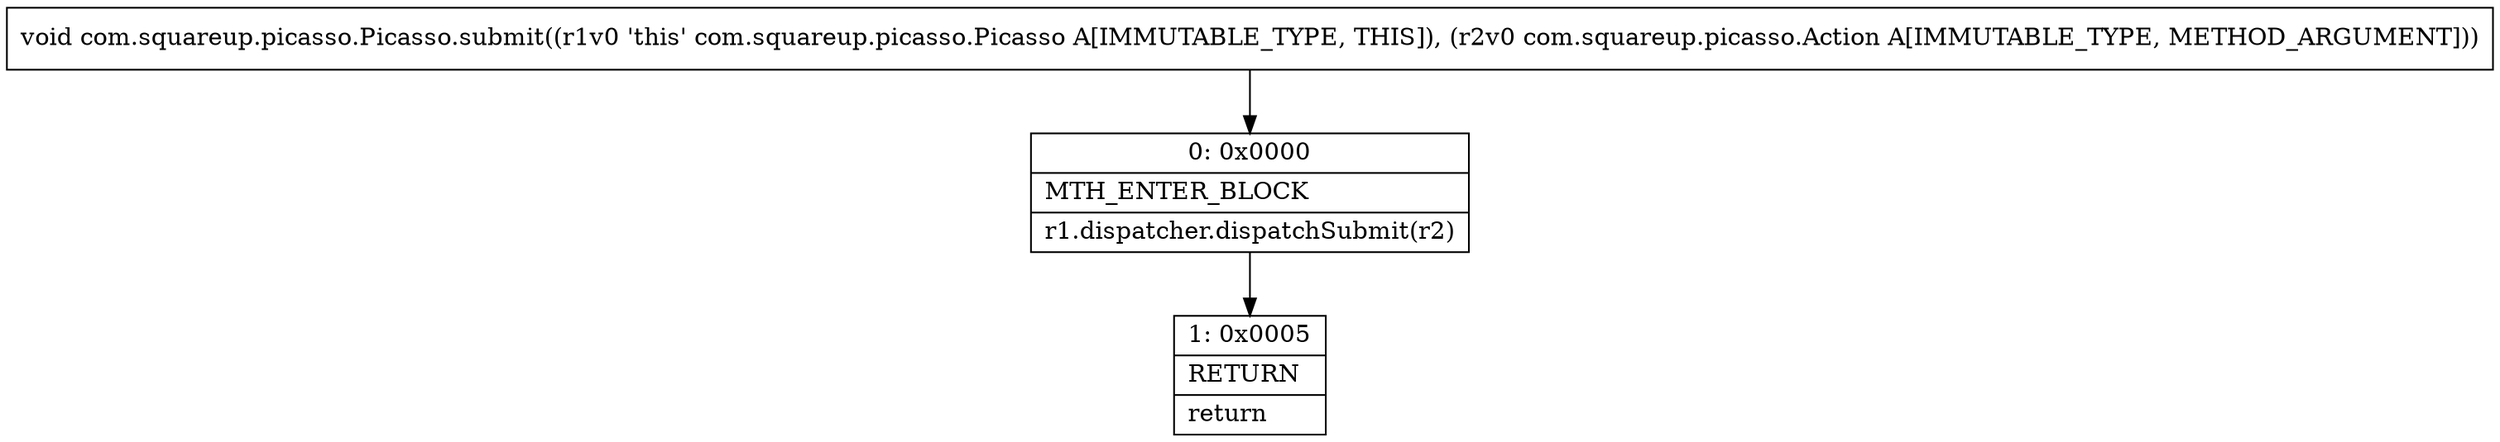 digraph "CFG forcom.squareup.picasso.Picasso.submit(Lcom\/squareup\/picasso\/Action;)V" {
Node_0 [shape=record,label="{0\:\ 0x0000|MTH_ENTER_BLOCK\l|r1.dispatcher.dispatchSubmit(r2)\l}"];
Node_1 [shape=record,label="{1\:\ 0x0005|RETURN\l|return\l}"];
MethodNode[shape=record,label="{void com.squareup.picasso.Picasso.submit((r1v0 'this' com.squareup.picasso.Picasso A[IMMUTABLE_TYPE, THIS]), (r2v0 com.squareup.picasso.Action A[IMMUTABLE_TYPE, METHOD_ARGUMENT])) }"];
MethodNode -> Node_0;
Node_0 -> Node_1;
}

